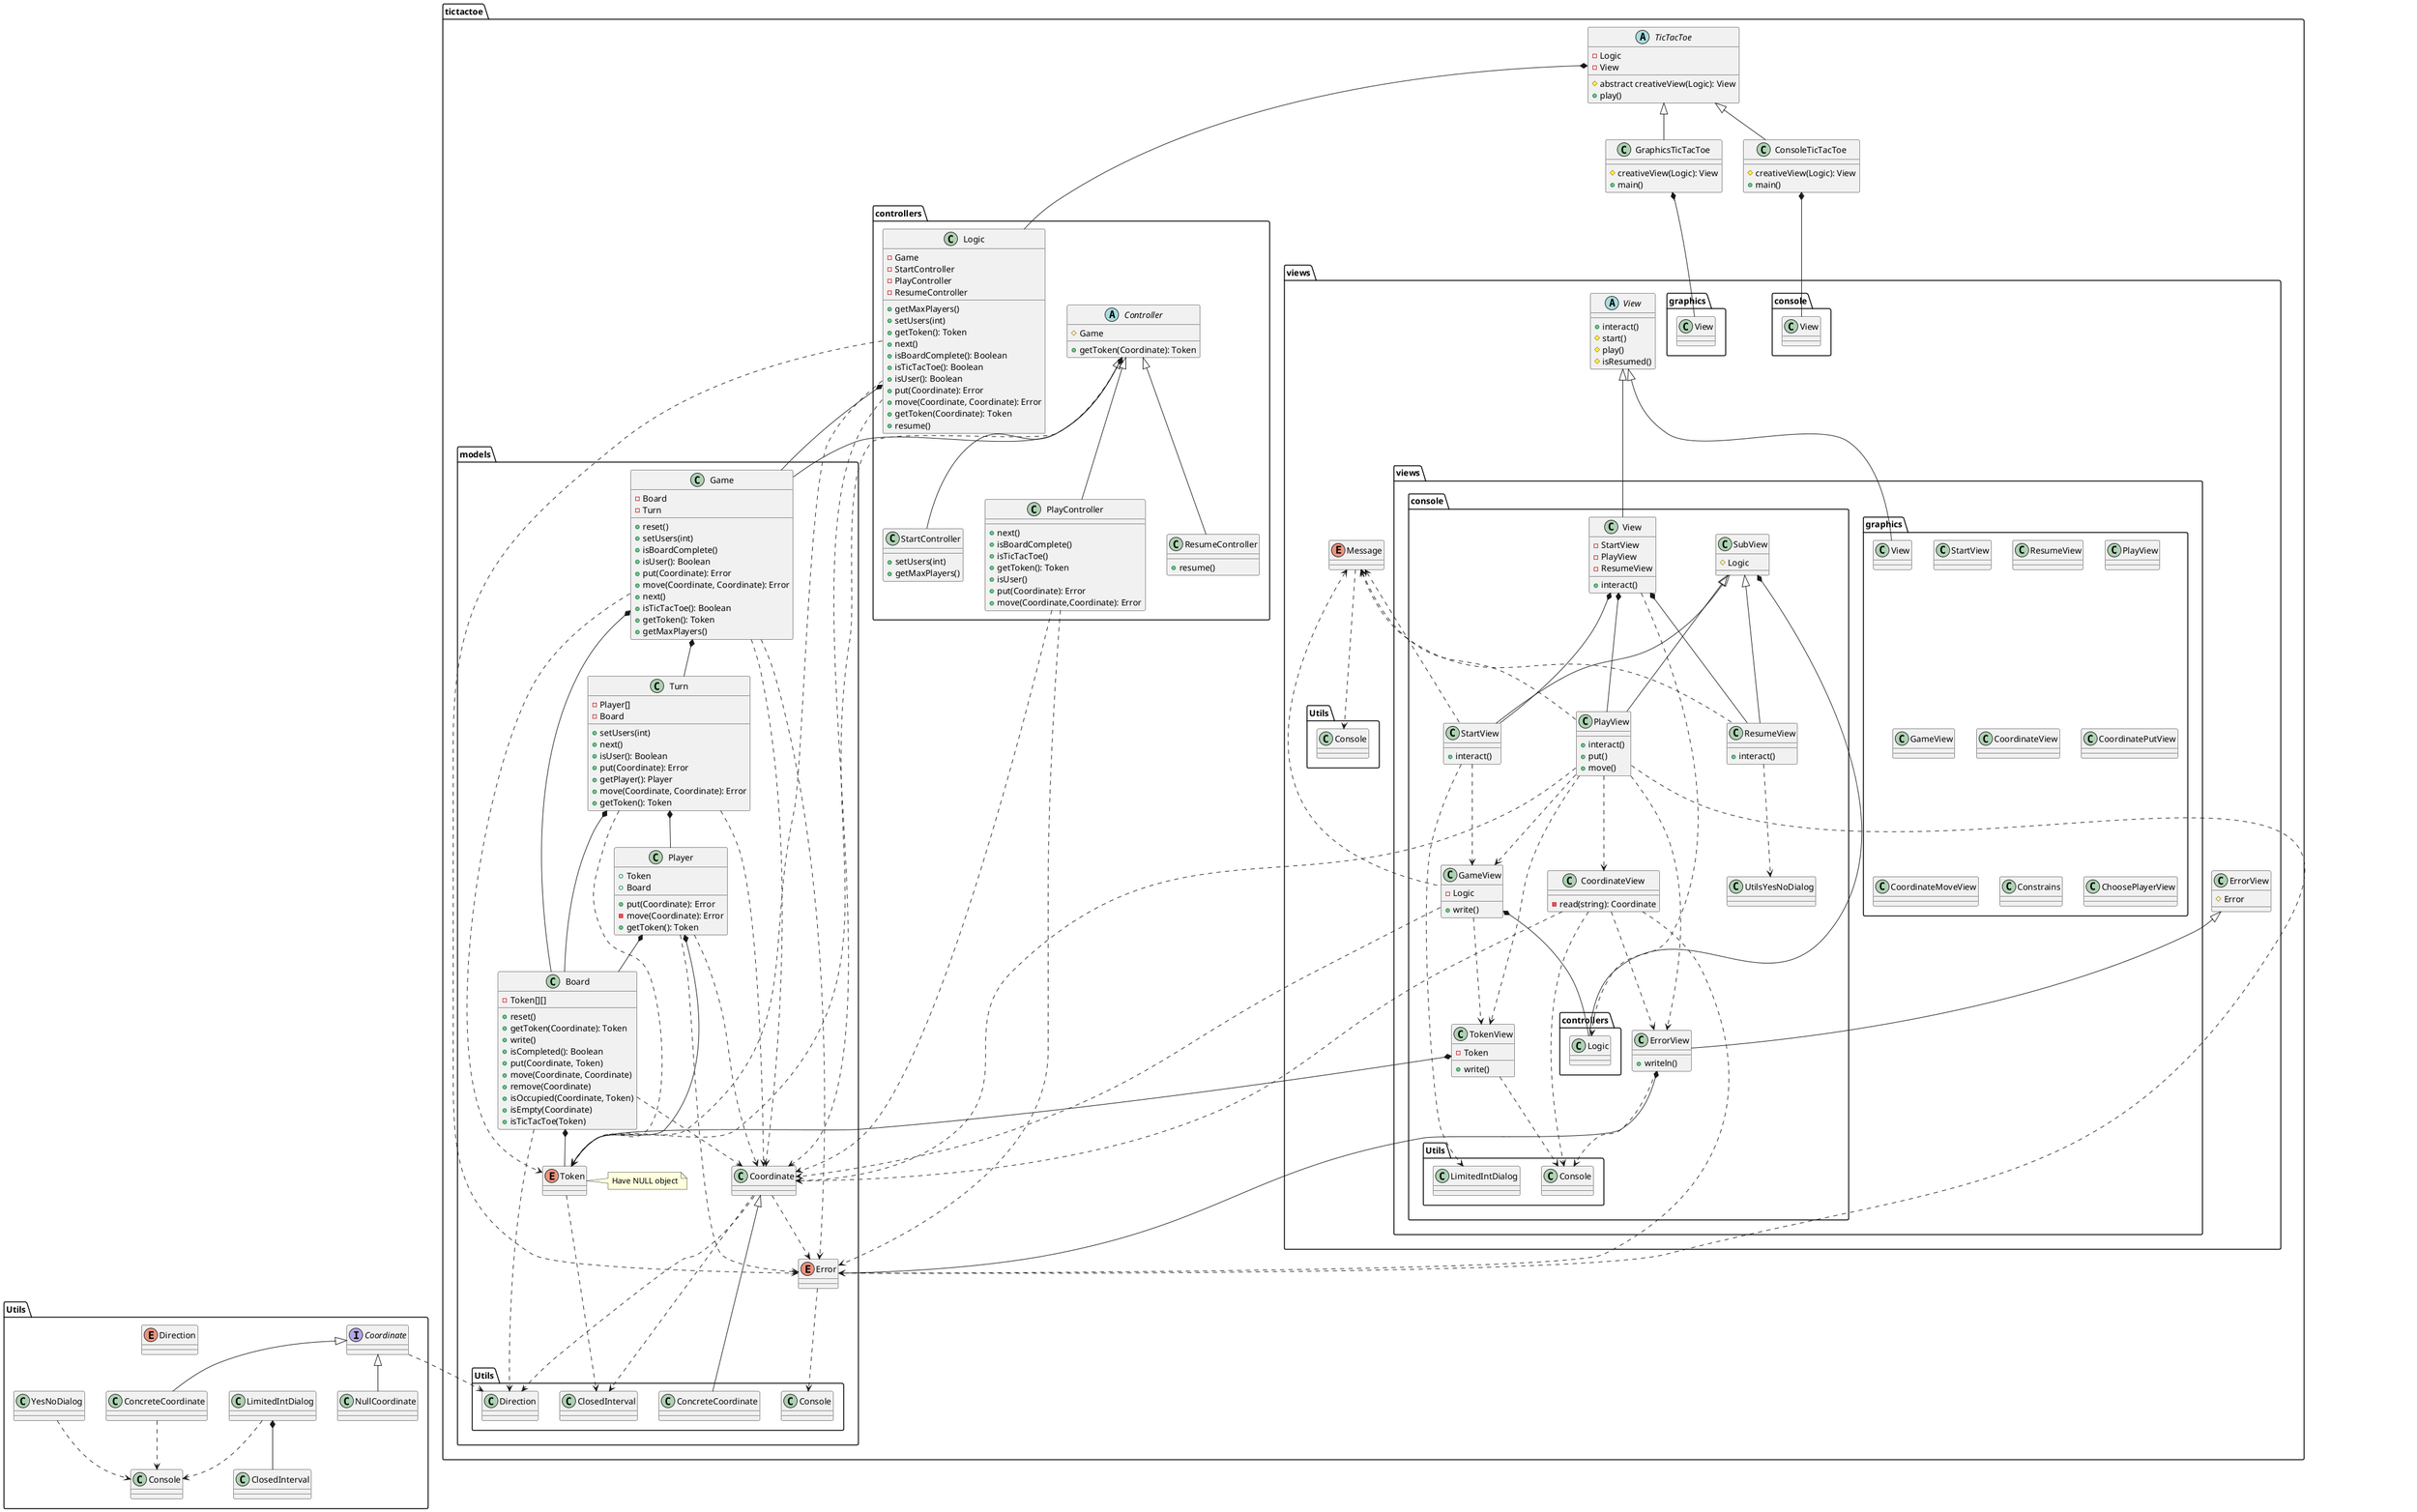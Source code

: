 @startuml DomainModel
' Split into 4 pages
page 2x2
skinparam pageMargin 10
skinparam pageExternalColor gray
skinparam pageBorderColor black

namespace tictactoe {

    abstract Class TicTacToe{
        - Logic
        - View
        # abstract creativeView(Logic): View
        + play()
    }
    TicTacToe *-- controllers.Logic

    Class ConsoleTicTacToe extends TicTacToe{
        # creativeView(Logic): View
        + main()
    }
    ConsoleTicTacToe *-- views.console.View

    Class GraphicsTicTacToe extends TicTacToe{
        # creativeView(Logic): View
        + main()
    }
    GraphicsTicTacToe *-- views.graphics.View

    
    namespace models{
        Class Game{
            - Board
            - Turn
            + reset()
            + setUsers(int)
            + isBoardComplete()
            + isUser(): Boolean
            + put(Coordinate): Error
            + move(Coordinate, Coordinate): Error
            + next()
            + isTicTacToe(): Boolean
            + getToken(): Token
            + getMaxPlayers()
        }
        Game *-- Board
        Game *-- Turn
        Game ..> Error
        Game ..> Coordinate
        Game ..> Token

        Class Board{
            - Token[][]
            + reset()
            + getToken(Coordinate): Token
            + write()
            + isCompleted(): Boolean
            + put(Coordinate, Token)
            + move(Coordinate, Coordinate)
            + remove(Coordinate)
            + isOccupied(Coordinate, Token)
            + isEmpty(Coordinate)
            + isTicTacToe(Token)
        }
        Board *-- Token
        Board ..> Coordinate
        Board ...> Utils.Direction

        Class Coordinate
        Coordinate <|-- Utils.ConcreteCoordinate
        Coordinate ...> Utils.Direction
        Coordinate ...> Utils.ClosedInterval
        Coordinate ..> Error

        enum Error
        Error ...> Utils.Console

        Class Player{
            + Token
            + Board
            + put(Coordinate): Error
            - move(Coordinate): Error
            + getToken(): Token
        }
        Player *-- Token
        Player *-- Board
        Player ..> Coordinate
        Player ..> Error

        enum Token
        note right: Have NULL object
        Token ...> Utils.ClosedInterval

        Class Turn {
            - Player[]
            - Board
            + setUsers(int)
            + next()
            + isUser(): Boolean
            + put(Coordinate): Error
            + getPlayer(): Player
            + move(Coordinate, Coordinate): Error
            + getToken(): Token
        }
        Turn *-- Board
        Turn *-- Player
        Turn ..> Token
        Turn ..> Coordinate
    }

    namespace views{
        abstract Class View{
            + interact()
            # start()
            # play()
            # isResumed()
        }
        View <|-- views.console.View
        View <|-- views.graphics.View

        enum Message
        Message ..> Utils.Console
        Message <.. views.console.StartView
        Message <.. views.console.GameView
        Message <.. views.console.ResumeView
        Message <.. views.console.PlayView

        Class ErrorView{
            # Error
        }
        ErrorView <|-- views.console.ErrorView

        namespace views.console{
            Class View{
                - StartView
                - PlayView
                - ResumeView
                + interact()
            }
            View *-- StartView
            View *-- PlayView
            View *-- ResumeView
            View ..> controllers.Logic

            Class SubView{
                # Logic 
            }
            SubView *-- controllers.Logic
            SubView <|-- StartView
            SubView <|-- PlayView
            SubView <|-- ResumeView
   
            Class StartView{
                + interact()
            }
            StartView ..> Utils.LimitedIntDialog
            StartView ..> GameView

            Class PlayView{
                + interact()
                + put()
                + move()
            }
            PlayView ..> tictactoe.models.Error
            PlayView ..> tictactoe.models.Coordinate
            PlayView ..> TokenView
            PlayView ..> ErrorView
            PlayView ..> GameView
            PlayView ..> CoordinateView

            Class ResumeView{
                + interact()
            }
            ResumeView ..> UtilsYesNoDialog
            
            Class CoordinateView{
                - read(string): Coordinate
            }
            CoordinateView ..> tictactoe.models.Coordinate
            CoordinateView ..> tictactoe.models.Error
            CoordinateView ..> Utils.Console
            CoordinateView ..> ErrorView

            Class TokenView{
                    - Token
                    + write()
            }
            TokenView *-- tictactoe.models.Token
            TokenView ..> Utils.Console

            Class ErrorView{
                    + writeln()
            }
            ErrorView ..> Utils.Console
            ErrorView *-- tictactoe.models.Error 

            Class GameView{
                    - Logic
                    + write()
            }
            GameView *-- controllers.Logic
            GameView ..> tictactoe.models.Coordinate
            GameView ..> TokenView  
        }

        namespace views.graphics{
            Class View
            Class StartView
            Class ResumeView
            Class PlayView
            Class GameView
            Class CoordinateView
            Class CoordinatePutView
            Class CoordinateMoveView
            Class Constrains
            Class ChoosePlayerView
        }

    }

    namespace controllers{
        abstract Class Controller{
            # Game
            + getToken(Coordinate): Token
        }
        Controller *-- tictactoe.models.Game
        Controller ..> tictactoe.models.Token

        Class Logic{
            - Game
            - StartController
            - PlayController
            - ResumeController
            + getMaxPlayers()
            + setUsers(int)
            + getToken(): Token
            + next()
            + isBoardComplete(): Boolean
            + isTicTacToe(): Boolean
            + isUser(): Boolean
            + put(Coordinate): Error
            + move(Coordinate, Coordinate): Error
            + getToken(Coordinate): Token
            + resume()
        }
        Logic *-- tictactoe.models.Game
        Logic ..> tictactoe.models.Coordinate
        Logic ..> tictactoe.models.Error
        Logic ..> tictactoe.models.Token

        Class StartController extends Controller{
            + setUsers(int)
            + getMaxPlayers()
        }
        Class PlayController extends Controller{
            + next()
            + isBoardComplete()
            + isTicTacToe()
            + getToken(): Token
            + isUser()
            + put(Coordinate): Error
            + move(Coordinate,Coordinate): Error
        }
        PlayController ..> tictactoe.models.Coordinate
        PlayController ..> tictactoe.models.Error
        Class ResumeController extends Controller{
            + resume()
        }
    }
        
}

namespace Utils {
    Class ClosedInterval
    Class ConcreteCoordinate extends Coordinate
    ConcreteCoordinate ..> Console
    Class Console 
    interface Coordinate 
    Coordinate ..> Direction
    enum Direction
    Class LimitedIntDialog
    LimitedIntDialog *-- ClosedInterval
    LimitedIntDialog ..> Console
    Class NullCoordinate extends Coordinate
    Class YesNoDialog
    YesNoDialog ..> Console
}
@enduml